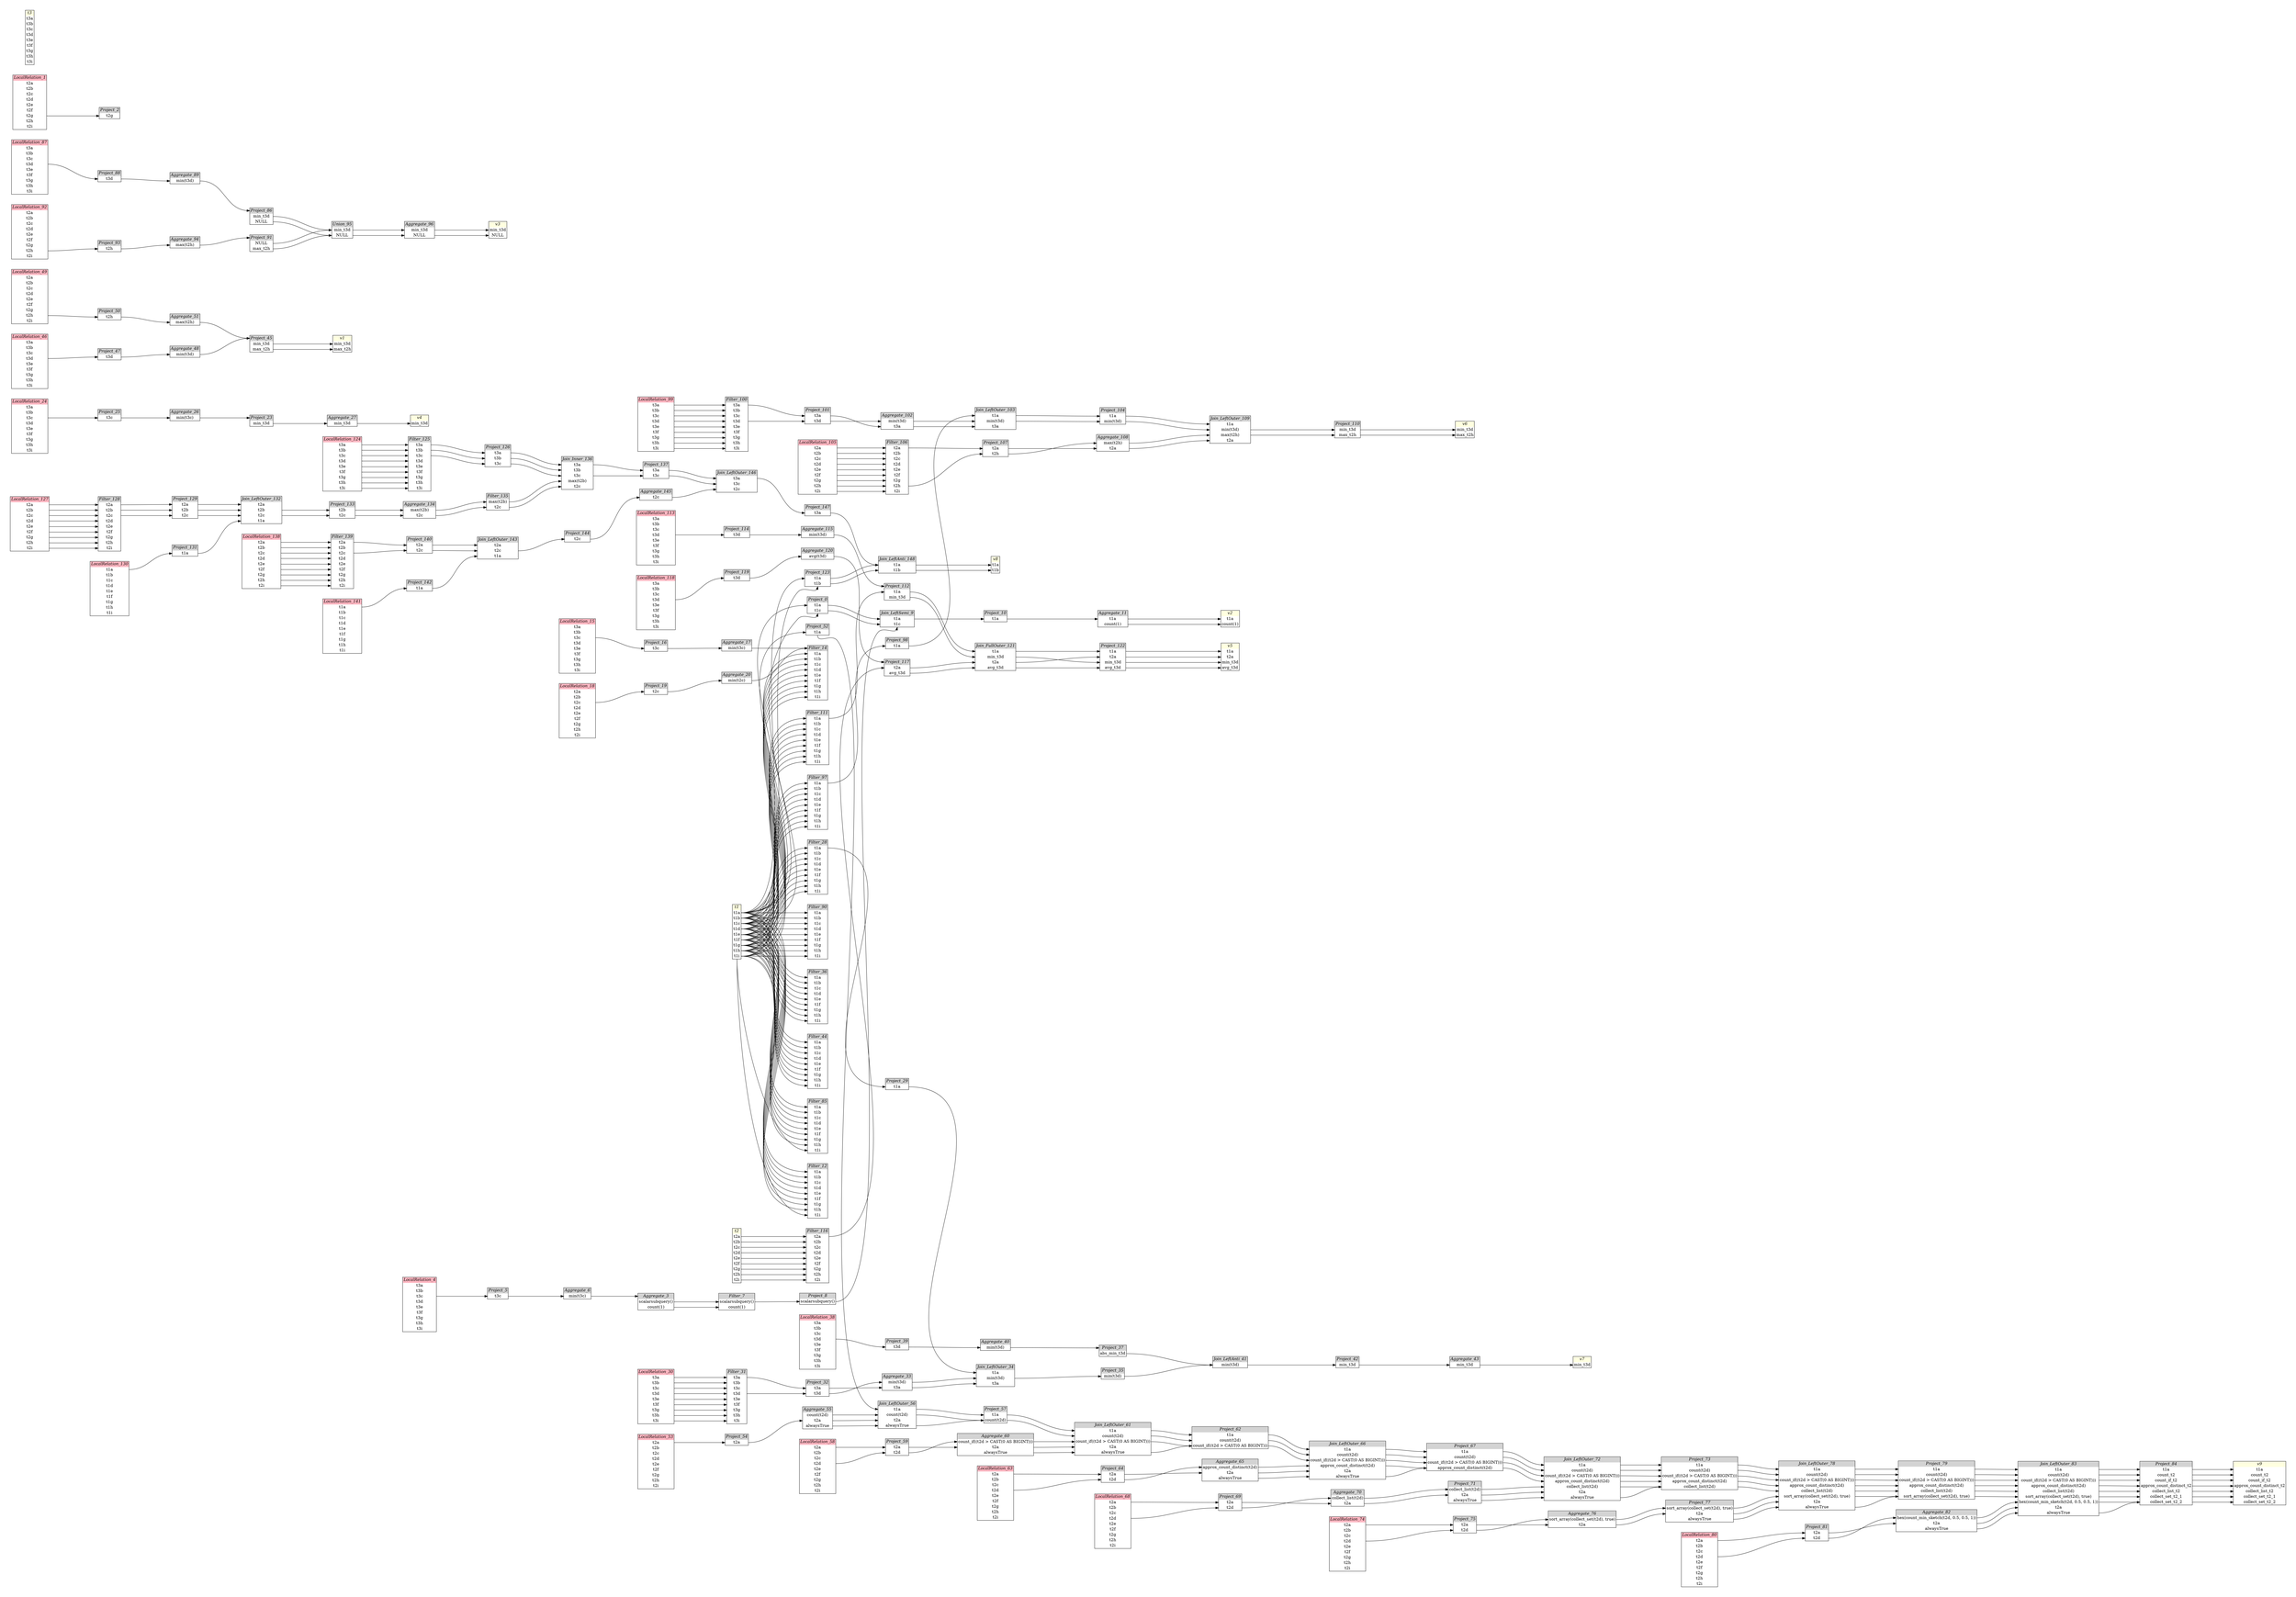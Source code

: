 // Automatically generated by SQLFlowTestSuite


digraph {
  graph [pad="0.5", nodesep="0.5", ranksep="2", fontname="Helvetica"];
  node [shape=plain]
  rankdir=LR;

  
"Aggregate_102" [label=<
<table border="1" cellborder="0" cellspacing="0">
  <tr><td bgcolor="lightgray" port="nodeName"><i>Aggregate_102</i></td></tr>
  <tr><td port="0">min(t3d)</td></tr>
<tr><td port="1">t3a</td></tr>
</table>>];
     

"Aggregate_108" [label=<
<table border="1" cellborder="0" cellspacing="0">
  <tr><td bgcolor="lightgray" port="nodeName"><i>Aggregate_108</i></td></tr>
  <tr><td port="0">max(t2h)</td></tr>
<tr><td port="1">t2a</td></tr>
</table>>];
     

"Aggregate_11" [label=<
<table border="1" cellborder="0" cellspacing="0">
  <tr><td bgcolor="lightgray" port="nodeName"><i>Aggregate_11</i></td></tr>
  <tr><td port="0">t1a</td></tr>
<tr><td port="1">count(1)</td></tr>
</table>>];
     

"Aggregate_115" [label=<
<table border="1" cellborder="0" cellspacing="0">
  <tr><td bgcolor="lightgray" port="nodeName"><i>Aggregate_115</i></td></tr>
  <tr><td port="0">min(t3d)</td></tr>
</table>>];
     

"Aggregate_120" [label=<
<table border="1" cellborder="0" cellspacing="0">
  <tr><td bgcolor="lightgray" port="nodeName"><i>Aggregate_120</i></td></tr>
  <tr><td port="0">avg(t3d)</td></tr>
</table>>];
     

"Aggregate_134" [label=<
<table border="1" cellborder="0" cellspacing="0">
  <tr><td bgcolor="lightgray" port="nodeName"><i>Aggregate_134</i></td></tr>
  <tr><td port="0">max(t2b)</td></tr>
<tr><td port="1">t2c</td></tr>
</table>>];
     

"Aggregate_145" [label=<
<table border="1" cellborder="0" cellspacing="0">
  <tr><td bgcolor="lightgray" port="nodeName"><i>Aggregate_145</i></td></tr>
  <tr><td port="0">t2c</td></tr>
</table>>];
     

"Aggregate_17" [label=<
<table border="1" cellborder="0" cellspacing="0">
  <tr><td bgcolor="lightgray" port="nodeName"><i>Aggregate_17</i></td></tr>
  <tr><td port="0">min(t3c)</td></tr>
</table>>];
     

"Aggregate_20" [label=<
<table border="1" cellborder="0" cellspacing="0">
  <tr><td bgcolor="lightgray" port="nodeName"><i>Aggregate_20</i></td></tr>
  <tr><td port="0">min(t2c)</td></tr>
</table>>];
     

"Aggregate_26" [label=<
<table border="1" cellborder="0" cellspacing="0">
  <tr><td bgcolor="lightgray" port="nodeName"><i>Aggregate_26</i></td></tr>
  <tr><td port="0">min(t3c)</td></tr>
</table>>];
     

"Aggregate_27" [label=<
<table border="1" cellborder="0" cellspacing="0">
  <tr><td bgcolor="lightgray" port="nodeName"><i>Aggregate_27</i></td></tr>
  <tr><td port="0">min_t3d</td></tr>
</table>>];
     

"Aggregate_3" [label=<
<table border="1" cellborder="0" cellspacing="0">
  <tr><td bgcolor="lightgray" port="nodeName"><i>Aggregate_3</i></td></tr>
  <tr><td port="0">scalarsubquery()</td></tr>
<tr><td port="1">count(1)</td></tr>
</table>>];
     

"Aggregate_33" [label=<
<table border="1" cellborder="0" cellspacing="0">
  <tr><td bgcolor="lightgray" port="nodeName"><i>Aggregate_33</i></td></tr>
  <tr><td port="0">min(t3d)</td></tr>
<tr><td port="1">t3a</td></tr>
</table>>];
     

"Aggregate_40" [label=<
<table border="1" cellborder="0" cellspacing="0">
  <tr><td bgcolor="lightgray" port="nodeName"><i>Aggregate_40</i></td></tr>
  <tr><td port="0">min(t3d)</td></tr>
</table>>];
     

"Aggregate_43" [label=<
<table border="1" cellborder="0" cellspacing="0">
  <tr><td bgcolor="lightgray" port="nodeName"><i>Aggregate_43</i></td></tr>
  <tr><td port="0">min_t3d</td></tr>
</table>>];
     

"Aggregate_48" [label=<
<table border="1" cellborder="0" cellspacing="0">
  <tr><td bgcolor="lightgray" port="nodeName"><i>Aggregate_48</i></td></tr>
  <tr><td port="0">min(t3d)</td></tr>
</table>>];
     

"Aggregate_51" [label=<
<table border="1" cellborder="0" cellspacing="0">
  <tr><td bgcolor="lightgray" port="nodeName"><i>Aggregate_51</i></td></tr>
  <tr><td port="0">max(t2h)</td></tr>
</table>>];
     

"Aggregate_55" [label=<
<table border="1" cellborder="0" cellspacing="0">
  <tr><td bgcolor="lightgray" port="nodeName"><i>Aggregate_55</i></td></tr>
  <tr><td port="0">count(t2d)</td></tr>
<tr><td port="1">t2a</td></tr>
<tr><td port="2">alwaysTrue</td></tr>
</table>>];
     

"Aggregate_6" [label=<
<table border="1" cellborder="0" cellspacing="0">
  <tr><td bgcolor="lightgray" port="nodeName"><i>Aggregate_6</i></td></tr>
  <tr><td port="0">min(t3c)</td></tr>
</table>>];
     

"Aggregate_60" [label=<
<table border="1" cellborder="0" cellspacing="0">
  <tr><td bgcolor="lightgray" port="nodeName"><i>Aggregate_60</i></td></tr>
  <tr><td port="0">count_if((t2d &gt; CAST(0 AS BIGINT)))</td></tr>
<tr><td port="1">t2a</td></tr>
<tr><td port="2">alwaysTrue</td></tr>
</table>>];
     

"Aggregate_65" [label=<
<table border="1" cellborder="0" cellspacing="0">
  <tr><td bgcolor="lightgray" port="nodeName"><i>Aggregate_65</i></td></tr>
  <tr><td port="0">approx_count_distinct(t2d)</td></tr>
<tr><td port="1">t2a</td></tr>
<tr><td port="2">alwaysTrue</td></tr>
</table>>];
     

"Aggregate_70" [label=<
<table border="1" cellborder="0" cellspacing="0">
  <tr><td bgcolor="lightgray" port="nodeName"><i>Aggregate_70</i></td></tr>
  <tr><td port="0">collect_list(t2d)</td></tr>
<tr><td port="1">t2a</td></tr>
</table>>];
     

"Aggregate_76" [label=<
<table border="1" cellborder="0" cellspacing="0">
  <tr><td bgcolor="lightgray" port="nodeName"><i>Aggregate_76</i></td></tr>
  <tr><td port="0">sort_array(collect_set(t2d), true)</td></tr>
<tr><td port="1">t2a</td></tr>
</table>>];
     

"Aggregate_82" [label=<
<table border="1" cellborder="0" cellspacing="0">
  <tr><td bgcolor="lightgray" port="nodeName"><i>Aggregate_82</i></td></tr>
  <tr><td port="0">hex(count_min_sketch(t2d, 0.5, 0.5, 1))</td></tr>
<tr><td port="1">t2a</td></tr>
<tr><td port="2">alwaysTrue</td></tr>
</table>>];
     

"Aggregate_89" [label=<
<table border="1" cellborder="0" cellspacing="0">
  <tr><td bgcolor="lightgray" port="nodeName"><i>Aggregate_89</i></td></tr>
  <tr><td port="0">min(t3d)</td></tr>
</table>>];
     

"Aggregate_94" [label=<
<table border="1" cellborder="0" cellspacing="0">
  <tr><td bgcolor="lightgray" port="nodeName"><i>Aggregate_94</i></td></tr>
  <tr><td port="0">max(t2h)</td></tr>
</table>>];
     

"Aggregate_96" [label=<
<table border="1" cellborder="0" cellspacing="0">
  <tr><td bgcolor="lightgray" port="nodeName"><i>Aggregate_96</i></td></tr>
  <tr><td port="0">min_t3d</td></tr>
<tr><td port="1">NULL</td></tr>
</table>>];
     

"Filter_100" [label=<
<table border="1" cellborder="0" cellspacing="0">
  <tr><td bgcolor="lightgray" port="nodeName"><i>Filter_100</i></td></tr>
  <tr><td port="0">t3a</td></tr>
<tr><td port="1">t3b</td></tr>
<tr><td port="2">t3c</td></tr>
<tr><td port="3">t3d</td></tr>
<tr><td port="4">t3e</td></tr>
<tr><td port="5">t3f</td></tr>
<tr><td port="6">t3g</td></tr>
<tr><td port="7">t3h</td></tr>
<tr><td port="8">t3i</td></tr>
</table>>];
     

"Filter_106" [label=<
<table border="1" cellborder="0" cellspacing="0">
  <tr><td bgcolor="lightgray" port="nodeName"><i>Filter_106</i></td></tr>
  <tr><td port="0">t2a</td></tr>
<tr><td port="1">t2b</td></tr>
<tr><td port="2">t2c</td></tr>
<tr><td port="3">t2d</td></tr>
<tr><td port="4">t2e</td></tr>
<tr><td port="5">t2f</td></tr>
<tr><td port="6">t2g</td></tr>
<tr><td port="7">t2h</td></tr>
<tr><td port="8">t2i</td></tr>
</table>>];
     

"Filter_111" [label=<
<table border="1" cellborder="0" cellspacing="0">
  <tr><td bgcolor="lightgray" port="nodeName"><i>Filter_111</i></td></tr>
  <tr><td port="0">t1a</td></tr>
<tr><td port="1">t1b</td></tr>
<tr><td port="2">t1c</td></tr>
<tr><td port="3">t1d</td></tr>
<tr><td port="4">t1e</td></tr>
<tr><td port="5">t1f</td></tr>
<tr><td port="6">t1g</td></tr>
<tr><td port="7">t1h</td></tr>
<tr><td port="8">t1i</td></tr>
</table>>];
     

"Filter_116" [label=<
<table border="1" cellborder="0" cellspacing="0">
  <tr><td bgcolor="lightgray" port="nodeName"><i>Filter_116</i></td></tr>
  <tr><td port="0">t2a</td></tr>
<tr><td port="1">t2b</td></tr>
<tr><td port="2">t2c</td></tr>
<tr><td port="3">t2d</td></tr>
<tr><td port="4">t2e</td></tr>
<tr><td port="5">t2f</td></tr>
<tr><td port="6">t2g</td></tr>
<tr><td port="7">t2h</td></tr>
<tr><td port="8">t2i</td></tr>
</table>>];
     

"Filter_12" [label=<
<table border="1" cellborder="0" cellspacing="0">
  <tr><td bgcolor="lightgray" port="nodeName"><i>Filter_12</i></td></tr>
  <tr><td port="0">t1a</td></tr>
<tr><td port="1">t1b</td></tr>
<tr><td port="2">t1c</td></tr>
<tr><td port="3">t1d</td></tr>
<tr><td port="4">t1e</td></tr>
<tr><td port="5">t1f</td></tr>
<tr><td port="6">t1g</td></tr>
<tr><td port="7">t1h</td></tr>
<tr><td port="8">t1i</td></tr>
</table>>];
     

"Filter_125" [label=<
<table border="1" cellborder="0" cellspacing="0">
  <tr><td bgcolor="lightgray" port="nodeName"><i>Filter_125</i></td></tr>
  <tr><td port="0">t3a</td></tr>
<tr><td port="1">t3b</td></tr>
<tr><td port="2">t3c</td></tr>
<tr><td port="3">t3d</td></tr>
<tr><td port="4">t3e</td></tr>
<tr><td port="5">t3f</td></tr>
<tr><td port="6">t3g</td></tr>
<tr><td port="7">t3h</td></tr>
<tr><td port="8">t3i</td></tr>
</table>>];
     

"Filter_128" [label=<
<table border="1" cellborder="0" cellspacing="0">
  <tr><td bgcolor="lightgray" port="nodeName"><i>Filter_128</i></td></tr>
  <tr><td port="0">t2a</td></tr>
<tr><td port="1">t2b</td></tr>
<tr><td port="2">t2c</td></tr>
<tr><td port="3">t2d</td></tr>
<tr><td port="4">t2e</td></tr>
<tr><td port="5">t2f</td></tr>
<tr><td port="6">t2g</td></tr>
<tr><td port="7">t2h</td></tr>
<tr><td port="8">t2i</td></tr>
</table>>];
     

"Filter_135" [label=<
<table border="1" cellborder="0" cellspacing="0">
  <tr><td bgcolor="lightgray" port="nodeName"><i>Filter_135</i></td></tr>
  <tr><td port="0">max(t2b)</td></tr>
<tr><td port="1">t2c</td></tr>
</table>>];
     

"Filter_139" [label=<
<table border="1" cellborder="0" cellspacing="0">
  <tr><td bgcolor="lightgray" port="nodeName"><i>Filter_139</i></td></tr>
  <tr><td port="0">t2a</td></tr>
<tr><td port="1">t2b</td></tr>
<tr><td port="2">t2c</td></tr>
<tr><td port="3">t2d</td></tr>
<tr><td port="4">t2e</td></tr>
<tr><td port="5">t2f</td></tr>
<tr><td port="6">t2g</td></tr>
<tr><td port="7">t2h</td></tr>
<tr><td port="8">t2i</td></tr>
</table>>];
     

"Filter_14" [label=<
<table border="1" cellborder="0" cellspacing="0">
  <tr><td bgcolor="lightgray" port="nodeName"><i>Filter_14</i></td></tr>
  <tr><td port="0">t1a</td></tr>
<tr><td port="1">t1b</td></tr>
<tr><td port="2">t1c</td></tr>
<tr><td port="3">t1d</td></tr>
<tr><td port="4">t1e</td></tr>
<tr><td port="5">t1f</td></tr>
<tr><td port="6">t1g</td></tr>
<tr><td port="7">t1h</td></tr>
<tr><td port="8">t1i</td></tr>
</table>>];
     

"Filter_28" [label=<
<table border="1" cellborder="0" cellspacing="0">
  <tr><td bgcolor="lightgray" port="nodeName"><i>Filter_28</i></td></tr>
  <tr><td port="0">t1a</td></tr>
<tr><td port="1">t1b</td></tr>
<tr><td port="2">t1c</td></tr>
<tr><td port="3">t1d</td></tr>
<tr><td port="4">t1e</td></tr>
<tr><td port="5">t1f</td></tr>
<tr><td port="6">t1g</td></tr>
<tr><td port="7">t1h</td></tr>
<tr><td port="8">t1i</td></tr>
</table>>];
     

"Filter_31" [label=<
<table border="1" cellborder="0" cellspacing="0">
  <tr><td bgcolor="lightgray" port="nodeName"><i>Filter_31</i></td></tr>
  <tr><td port="0">t3a</td></tr>
<tr><td port="1">t3b</td></tr>
<tr><td port="2">t3c</td></tr>
<tr><td port="3">t3d</td></tr>
<tr><td port="4">t3e</td></tr>
<tr><td port="5">t3f</td></tr>
<tr><td port="6">t3g</td></tr>
<tr><td port="7">t3h</td></tr>
<tr><td port="8">t3i</td></tr>
</table>>];
     

"Filter_36" [label=<
<table border="1" cellborder="0" cellspacing="0">
  <tr><td bgcolor="lightgray" port="nodeName"><i>Filter_36</i></td></tr>
  <tr><td port="0">t1a</td></tr>
<tr><td port="1">t1b</td></tr>
<tr><td port="2">t1c</td></tr>
<tr><td port="3">t1d</td></tr>
<tr><td port="4">t1e</td></tr>
<tr><td port="5">t1f</td></tr>
<tr><td port="6">t1g</td></tr>
<tr><td port="7">t1h</td></tr>
<tr><td port="8">t1i</td></tr>
</table>>];
     

"Filter_44" [label=<
<table border="1" cellborder="0" cellspacing="0">
  <tr><td bgcolor="lightgray" port="nodeName"><i>Filter_44</i></td></tr>
  <tr><td port="0">t1a</td></tr>
<tr><td port="1">t1b</td></tr>
<tr><td port="2">t1c</td></tr>
<tr><td port="3">t1d</td></tr>
<tr><td port="4">t1e</td></tr>
<tr><td port="5">t1f</td></tr>
<tr><td port="6">t1g</td></tr>
<tr><td port="7">t1h</td></tr>
<tr><td port="8">t1i</td></tr>
</table>>];
     

"Filter_7" [label=<
<table border="1" cellborder="0" cellspacing="0">
  <tr><td bgcolor="lightgray" port="nodeName"><i>Filter_7</i></td></tr>
  <tr><td port="0">scalarsubquery()</td></tr>
<tr><td port="1">count(1)</td></tr>
</table>>];
     

"Filter_85" [label=<
<table border="1" cellborder="0" cellspacing="0">
  <tr><td bgcolor="lightgray" port="nodeName"><i>Filter_85</i></td></tr>
  <tr><td port="0">t1a</td></tr>
<tr><td port="1">t1b</td></tr>
<tr><td port="2">t1c</td></tr>
<tr><td port="3">t1d</td></tr>
<tr><td port="4">t1e</td></tr>
<tr><td port="5">t1f</td></tr>
<tr><td port="6">t1g</td></tr>
<tr><td port="7">t1h</td></tr>
<tr><td port="8">t1i</td></tr>
</table>>];
     

"Filter_90" [label=<
<table border="1" cellborder="0" cellspacing="0">
  <tr><td bgcolor="lightgray" port="nodeName"><i>Filter_90</i></td></tr>
  <tr><td port="0">t1a</td></tr>
<tr><td port="1">t1b</td></tr>
<tr><td port="2">t1c</td></tr>
<tr><td port="3">t1d</td></tr>
<tr><td port="4">t1e</td></tr>
<tr><td port="5">t1f</td></tr>
<tr><td port="6">t1g</td></tr>
<tr><td port="7">t1h</td></tr>
<tr><td port="8">t1i</td></tr>
</table>>];
     

"Filter_97" [label=<
<table border="1" cellborder="0" cellspacing="0">
  <tr><td bgcolor="lightgray" port="nodeName"><i>Filter_97</i></td></tr>
  <tr><td port="0">t1a</td></tr>
<tr><td port="1">t1b</td></tr>
<tr><td port="2">t1c</td></tr>
<tr><td port="3">t1d</td></tr>
<tr><td port="4">t1e</td></tr>
<tr><td port="5">t1f</td></tr>
<tr><td port="6">t1g</td></tr>
<tr><td port="7">t1h</td></tr>
<tr><td port="8">t1i</td></tr>
</table>>];
     

"Join_FullOuter_121" [label=<
<table border="1" cellborder="0" cellspacing="0">
  <tr><td bgcolor="lightgray" port="nodeName"><i>Join_FullOuter_121</i></td></tr>
  <tr><td port="0">t1a</td></tr>
<tr><td port="1">min_t3d</td></tr>
<tr><td port="2">t2a</td></tr>
<tr><td port="3">avg_t3d</td></tr>
</table>>];
     

"Join_Inner_136" [label=<
<table border="1" cellborder="0" cellspacing="0">
  <tr><td bgcolor="lightgray" port="nodeName"><i>Join_Inner_136</i></td></tr>
  <tr><td port="0">t3a</td></tr>
<tr><td port="1">t3b</td></tr>
<tr><td port="2">t3c</td></tr>
<tr><td port="3">max(t2b)</td></tr>
<tr><td port="4">t2c</td></tr>
</table>>];
     

"Join_LeftAnti_148" [label=<
<table border="1" cellborder="0" cellspacing="0">
  <tr><td bgcolor="lightgray" port="nodeName"><i>Join_LeftAnti_148</i></td></tr>
  <tr><td port="0">t1a</td></tr>
<tr><td port="1">t1b</td></tr>
</table>>];
     

"Join_LeftAnti_41" [label=<
<table border="1" cellborder="0" cellspacing="0">
  <tr><td bgcolor="lightgray" port="nodeName"><i>Join_LeftAnti_41</i></td></tr>
  <tr><td port="0">min(t3d)</td></tr>
</table>>];
     

"Join_LeftOuter_103" [label=<
<table border="1" cellborder="0" cellspacing="0">
  <tr><td bgcolor="lightgray" port="nodeName"><i>Join_LeftOuter_103</i></td></tr>
  <tr><td port="0">t1a</td></tr>
<tr><td port="1">min(t3d)</td></tr>
<tr><td port="2">t3a</td></tr>
</table>>];
     

"Join_LeftOuter_109" [label=<
<table border="1" cellborder="0" cellspacing="0">
  <tr><td bgcolor="lightgray" port="nodeName"><i>Join_LeftOuter_109</i></td></tr>
  <tr><td port="0">t1a</td></tr>
<tr><td port="1">min(t3d)</td></tr>
<tr><td port="2">max(t2h)</td></tr>
<tr><td port="3">t2a</td></tr>
</table>>];
     

"Join_LeftOuter_132" [label=<
<table border="1" cellborder="0" cellspacing="0">
  <tr><td bgcolor="lightgray" port="nodeName"><i>Join_LeftOuter_132</i></td></tr>
  <tr><td port="0">t2a</td></tr>
<tr><td port="1">t2b</td></tr>
<tr><td port="2">t2c</td></tr>
<tr><td port="3">t1a</td></tr>
</table>>];
     

"Join_LeftOuter_143" [label=<
<table border="1" cellborder="0" cellspacing="0">
  <tr><td bgcolor="lightgray" port="nodeName"><i>Join_LeftOuter_143</i></td></tr>
  <tr><td port="0">t2a</td></tr>
<tr><td port="1">t2c</td></tr>
<tr><td port="2">t1a</td></tr>
</table>>];
     

"Join_LeftOuter_146" [label=<
<table border="1" cellborder="0" cellspacing="0">
  <tr><td bgcolor="lightgray" port="nodeName"><i>Join_LeftOuter_146</i></td></tr>
  <tr><td port="0">t3a</td></tr>
<tr><td port="1">t3c</td></tr>
<tr><td port="2">t2c</td></tr>
</table>>];
     

"Join_LeftOuter_34" [label=<
<table border="1" cellborder="0" cellspacing="0">
  <tr><td bgcolor="lightgray" port="nodeName"><i>Join_LeftOuter_34</i></td></tr>
  <tr><td port="0">t1a</td></tr>
<tr><td port="1">min(t3d)</td></tr>
<tr><td port="2">t3a</td></tr>
</table>>];
     

"Join_LeftOuter_56" [label=<
<table border="1" cellborder="0" cellspacing="0">
  <tr><td bgcolor="lightgray" port="nodeName"><i>Join_LeftOuter_56</i></td></tr>
  <tr><td port="0">t1a</td></tr>
<tr><td port="1">count(t2d)</td></tr>
<tr><td port="2">t2a</td></tr>
<tr><td port="3">alwaysTrue</td></tr>
</table>>];
     

"Join_LeftOuter_61" [label=<
<table border="1" cellborder="0" cellspacing="0">
  <tr><td bgcolor="lightgray" port="nodeName"><i>Join_LeftOuter_61</i></td></tr>
  <tr><td port="0">t1a</td></tr>
<tr><td port="1">count(t2d)</td></tr>
<tr><td port="2">count_if((t2d &gt; CAST(0 AS BIGINT)))</td></tr>
<tr><td port="3">t2a</td></tr>
<tr><td port="4">alwaysTrue</td></tr>
</table>>];
     

"Join_LeftOuter_66" [label=<
<table border="1" cellborder="0" cellspacing="0">
  <tr><td bgcolor="lightgray" port="nodeName"><i>Join_LeftOuter_66</i></td></tr>
  <tr><td port="0">t1a</td></tr>
<tr><td port="1">count(t2d)</td></tr>
<tr><td port="2">count_if((t2d &gt; CAST(0 AS BIGINT)))</td></tr>
<tr><td port="3">approx_count_distinct(t2d)</td></tr>
<tr><td port="4">t2a</td></tr>
<tr><td port="5">alwaysTrue</td></tr>
</table>>];
     

"Join_LeftOuter_72" [label=<
<table border="1" cellborder="0" cellspacing="0">
  <tr><td bgcolor="lightgray" port="nodeName"><i>Join_LeftOuter_72</i></td></tr>
  <tr><td port="0">t1a</td></tr>
<tr><td port="1">count(t2d)</td></tr>
<tr><td port="2">count_if((t2d &gt; CAST(0 AS BIGINT)))</td></tr>
<tr><td port="3">approx_count_distinct(t2d)</td></tr>
<tr><td port="4">collect_list(t2d)</td></tr>
<tr><td port="5">t2a</td></tr>
<tr><td port="6">alwaysTrue</td></tr>
</table>>];
     

"Join_LeftOuter_78" [label=<
<table border="1" cellborder="0" cellspacing="0">
  <tr><td bgcolor="lightgray" port="nodeName"><i>Join_LeftOuter_78</i></td></tr>
  <tr><td port="0">t1a</td></tr>
<tr><td port="1">count(t2d)</td></tr>
<tr><td port="2">count_if((t2d &gt; CAST(0 AS BIGINT)))</td></tr>
<tr><td port="3">approx_count_distinct(t2d)</td></tr>
<tr><td port="4">collect_list(t2d)</td></tr>
<tr><td port="5">sort_array(collect_set(t2d), true)</td></tr>
<tr><td port="6">t2a</td></tr>
<tr><td port="7">alwaysTrue</td></tr>
</table>>];
     

"Join_LeftOuter_83" [label=<
<table border="1" cellborder="0" cellspacing="0">
  <tr><td bgcolor="lightgray" port="nodeName"><i>Join_LeftOuter_83</i></td></tr>
  <tr><td port="0">t1a</td></tr>
<tr><td port="1">count(t2d)</td></tr>
<tr><td port="2">count_if((t2d &gt; CAST(0 AS BIGINT)))</td></tr>
<tr><td port="3">approx_count_distinct(t2d)</td></tr>
<tr><td port="4">collect_list(t2d)</td></tr>
<tr><td port="5">sort_array(collect_set(t2d), true)</td></tr>
<tr><td port="6">hex(count_min_sketch(t2d, 0.5, 0.5, 1))</td></tr>
<tr><td port="7">t2a</td></tr>
<tr><td port="8">alwaysTrue</td></tr>
</table>>];
     

"Join_LeftSemi_9" [label=<
<table border="1" cellborder="0" cellspacing="0">
  <tr><td bgcolor="lightgray" port="nodeName"><i>Join_LeftSemi_9</i></td></tr>
  <tr><td port="0">t1a</td></tr>
<tr><td port="1">t1c</td></tr>
</table>>];
     

"LocalRelation_1" [label=<
<table border="1" cellborder="0" cellspacing="0">
  <tr><td bgcolor="lightpink" port="nodeName"><i>LocalRelation_1</i></td></tr>
  <tr><td port="0">t2a</td></tr>
<tr><td port="1">t2b</td></tr>
<tr><td port="2">t2c</td></tr>
<tr><td port="3">t2d</td></tr>
<tr><td port="4">t2e</td></tr>
<tr><td port="5">t2f</td></tr>
<tr><td port="6">t2g</td></tr>
<tr><td port="7">t2h</td></tr>
<tr><td port="8">t2i</td></tr>
</table>>];
     

"LocalRelation_105" [label=<
<table border="1" cellborder="0" cellspacing="0">
  <tr><td bgcolor="lightpink" port="nodeName"><i>LocalRelation_105</i></td></tr>
  <tr><td port="0">t2a</td></tr>
<tr><td port="1">t2b</td></tr>
<tr><td port="2">t2c</td></tr>
<tr><td port="3">t2d</td></tr>
<tr><td port="4">t2e</td></tr>
<tr><td port="5">t2f</td></tr>
<tr><td port="6">t2g</td></tr>
<tr><td port="7">t2h</td></tr>
<tr><td port="8">t2i</td></tr>
</table>>];
     

"LocalRelation_113" [label=<
<table border="1" cellborder="0" cellspacing="0">
  <tr><td bgcolor="lightpink" port="nodeName"><i>LocalRelation_113</i></td></tr>
  <tr><td port="0">t3a</td></tr>
<tr><td port="1">t3b</td></tr>
<tr><td port="2">t3c</td></tr>
<tr><td port="3">t3d</td></tr>
<tr><td port="4">t3e</td></tr>
<tr><td port="5">t3f</td></tr>
<tr><td port="6">t3g</td></tr>
<tr><td port="7">t3h</td></tr>
<tr><td port="8">t3i</td></tr>
</table>>];
     

"LocalRelation_118" [label=<
<table border="1" cellborder="0" cellspacing="0">
  <tr><td bgcolor="lightpink" port="nodeName"><i>LocalRelation_118</i></td></tr>
  <tr><td port="0">t3a</td></tr>
<tr><td port="1">t3b</td></tr>
<tr><td port="2">t3c</td></tr>
<tr><td port="3">t3d</td></tr>
<tr><td port="4">t3e</td></tr>
<tr><td port="5">t3f</td></tr>
<tr><td port="6">t3g</td></tr>
<tr><td port="7">t3h</td></tr>
<tr><td port="8">t3i</td></tr>
</table>>];
     

"LocalRelation_124" [label=<
<table border="1" cellborder="0" cellspacing="0">
  <tr><td bgcolor="lightpink" port="nodeName"><i>LocalRelation_124</i></td></tr>
  <tr><td port="0">t3a</td></tr>
<tr><td port="1">t3b</td></tr>
<tr><td port="2">t3c</td></tr>
<tr><td port="3">t3d</td></tr>
<tr><td port="4">t3e</td></tr>
<tr><td port="5">t3f</td></tr>
<tr><td port="6">t3g</td></tr>
<tr><td port="7">t3h</td></tr>
<tr><td port="8">t3i</td></tr>
</table>>];
     

"LocalRelation_127" [label=<
<table border="1" cellborder="0" cellspacing="0">
  <tr><td bgcolor="lightpink" port="nodeName"><i>LocalRelation_127</i></td></tr>
  <tr><td port="0">t2a</td></tr>
<tr><td port="1">t2b</td></tr>
<tr><td port="2">t2c</td></tr>
<tr><td port="3">t2d</td></tr>
<tr><td port="4">t2e</td></tr>
<tr><td port="5">t2f</td></tr>
<tr><td port="6">t2g</td></tr>
<tr><td port="7">t2h</td></tr>
<tr><td port="8">t2i</td></tr>
</table>>];
     

"LocalRelation_130" [label=<
<table border="1" cellborder="0" cellspacing="0">
  <tr><td bgcolor="lightpink" port="nodeName"><i>LocalRelation_130</i></td></tr>
  <tr><td port="0">t1a</td></tr>
<tr><td port="1">t1b</td></tr>
<tr><td port="2">t1c</td></tr>
<tr><td port="3">t1d</td></tr>
<tr><td port="4">t1e</td></tr>
<tr><td port="5">t1f</td></tr>
<tr><td port="6">t1g</td></tr>
<tr><td port="7">t1h</td></tr>
<tr><td port="8">t1i</td></tr>
</table>>];
     

"LocalRelation_138" [label=<
<table border="1" cellborder="0" cellspacing="0">
  <tr><td bgcolor="lightpink" port="nodeName"><i>LocalRelation_138</i></td></tr>
  <tr><td port="0">t2a</td></tr>
<tr><td port="1">t2b</td></tr>
<tr><td port="2">t2c</td></tr>
<tr><td port="3">t2d</td></tr>
<tr><td port="4">t2e</td></tr>
<tr><td port="5">t2f</td></tr>
<tr><td port="6">t2g</td></tr>
<tr><td port="7">t2h</td></tr>
<tr><td port="8">t2i</td></tr>
</table>>];
     

"LocalRelation_141" [label=<
<table border="1" cellborder="0" cellspacing="0">
  <tr><td bgcolor="lightpink" port="nodeName"><i>LocalRelation_141</i></td></tr>
  <tr><td port="0">t1a</td></tr>
<tr><td port="1">t1b</td></tr>
<tr><td port="2">t1c</td></tr>
<tr><td port="3">t1d</td></tr>
<tr><td port="4">t1e</td></tr>
<tr><td port="5">t1f</td></tr>
<tr><td port="6">t1g</td></tr>
<tr><td port="7">t1h</td></tr>
<tr><td port="8">t1i</td></tr>
</table>>];
     

"LocalRelation_15" [label=<
<table border="1" cellborder="0" cellspacing="0">
  <tr><td bgcolor="lightpink" port="nodeName"><i>LocalRelation_15</i></td></tr>
  <tr><td port="0">t3a</td></tr>
<tr><td port="1">t3b</td></tr>
<tr><td port="2">t3c</td></tr>
<tr><td port="3">t3d</td></tr>
<tr><td port="4">t3e</td></tr>
<tr><td port="5">t3f</td></tr>
<tr><td port="6">t3g</td></tr>
<tr><td port="7">t3h</td></tr>
<tr><td port="8">t3i</td></tr>
</table>>];
     

"LocalRelation_18" [label=<
<table border="1" cellborder="0" cellspacing="0">
  <tr><td bgcolor="lightpink" port="nodeName"><i>LocalRelation_18</i></td></tr>
  <tr><td port="0">t2a</td></tr>
<tr><td port="1">t2b</td></tr>
<tr><td port="2">t2c</td></tr>
<tr><td port="3">t2d</td></tr>
<tr><td port="4">t2e</td></tr>
<tr><td port="5">t2f</td></tr>
<tr><td port="6">t2g</td></tr>
<tr><td port="7">t2h</td></tr>
<tr><td port="8">t2i</td></tr>
</table>>];
     

"LocalRelation_24" [label=<
<table border="1" cellborder="0" cellspacing="0">
  <tr><td bgcolor="lightpink" port="nodeName"><i>LocalRelation_24</i></td></tr>
  <tr><td port="0">t3a</td></tr>
<tr><td port="1">t3b</td></tr>
<tr><td port="2">t3c</td></tr>
<tr><td port="3">t3d</td></tr>
<tr><td port="4">t3e</td></tr>
<tr><td port="5">t3f</td></tr>
<tr><td port="6">t3g</td></tr>
<tr><td port="7">t3h</td></tr>
<tr><td port="8">t3i</td></tr>
</table>>];
     

"LocalRelation_30" [label=<
<table border="1" cellborder="0" cellspacing="0">
  <tr><td bgcolor="lightpink" port="nodeName"><i>LocalRelation_30</i></td></tr>
  <tr><td port="0">t3a</td></tr>
<tr><td port="1">t3b</td></tr>
<tr><td port="2">t3c</td></tr>
<tr><td port="3">t3d</td></tr>
<tr><td port="4">t3e</td></tr>
<tr><td port="5">t3f</td></tr>
<tr><td port="6">t3g</td></tr>
<tr><td port="7">t3h</td></tr>
<tr><td port="8">t3i</td></tr>
</table>>];
     

"LocalRelation_38" [label=<
<table border="1" cellborder="0" cellspacing="0">
  <tr><td bgcolor="lightpink" port="nodeName"><i>LocalRelation_38</i></td></tr>
  <tr><td port="0">t3a</td></tr>
<tr><td port="1">t3b</td></tr>
<tr><td port="2">t3c</td></tr>
<tr><td port="3">t3d</td></tr>
<tr><td port="4">t3e</td></tr>
<tr><td port="5">t3f</td></tr>
<tr><td port="6">t3g</td></tr>
<tr><td port="7">t3h</td></tr>
<tr><td port="8">t3i</td></tr>
</table>>];
     

"LocalRelation_4" [label=<
<table border="1" cellborder="0" cellspacing="0">
  <tr><td bgcolor="lightpink" port="nodeName"><i>LocalRelation_4</i></td></tr>
  <tr><td port="0">t3a</td></tr>
<tr><td port="1">t3b</td></tr>
<tr><td port="2">t3c</td></tr>
<tr><td port="3">t3d</td></tr>
<tr><td port="4">t3e</td></tr>
<tr><td port="5">t3f</td></tr>
<tr><td port="6">t3g</td></tr>
<tr><td port="7">t3h</td></tr>
<tr><td port="8">t3i</td></tr>
</table>>];
     

"LocalRelation_46" [label=<
<table border="1" cellborder="0" cellspacing="0">
  <tr><td bgcolor="lightpink" port="nodeName"><i>LocalRelation_46</i></td></tr>
  <tr><td port="0">t3a</td></tr>
<tr><td port="1">t3b</td></tr>
<tr><td port="2">t3c</td></tr>
<tr><td port="3">t3d</td></tr>
<tr><td port="4">t3e</td></tr>
<tr><td port="5">t3f</td></tr>
<tr><td port="6">t3g</td></tr>
<tr><td port="7">t3h</td></tr>
<tr><td port="8">t3i</td></tr>
</table>>];
     

"LocalRelation_49" [label=<
<table border="1" cellborder="0" cellspacing="0">
  <tr><td bgcolor="lightpink" port="nodeName"><i>LocalRelation_49</i></td></tr>
  <tr><td port="0">t2a</td></tr>
<tr><td port="1">t2b</td></tr>
<tr><td port="2">t2c</td></tr>
<tr><td port="3">t2d</td></tr>
<tr><td port="4">t2e</td></tr>
<tr><td port="5">t2f</td></tr>
<tr><td port="6">t2g</td></tr>
<tr><td port="7">t2h</td></tr>
<tr><td port="8">t2i</td></tr>
</table>>];
     

"LocalRelation_53" [label=<
<table border="1" cellborder="0" cellspacing="0">
  <tr><td bgcolor="lightpink" port="nodeName"><i>LocalRelation_53</i></td></tr>
  <tr><td port="0">t2a</td></tr>
<tr><td port="1">t2b</td></tr>
<tr><td port="2">t2c</td></tr>
<tr><td port="3">t2d</td></tr>
<tr><td port="4">t2e</td></tr>
<tr><td port="5">t2f</td></tr>
<tr><td port="6">t2g</td></tr>
<tr><td port="7">t2h</td></tr>
<tr><td port="8">t2i</td></tr>
</table>>];
     

"LocalRelation_58" [label=<
<table border="1" cellborder="0" cellspacing="0">
  <tr><td bgcolor="lightpink" port="nodeName"><i>LocalRelation_58</i></td></tr>
  <tr><td port="0">t2a</td></tr>
<tr><td port="1">t2b</td></tr>
<tr><td port="2">t2c</td></tr>
<tr><td port="3">t2d</td></tr>
<tr><td port="4">t2e</td></tr>
<tr><td port="5">t2f</td></tr>
<tr><td port="6">t2g</td></tr>
<tr><td port="7">t2h</td></tr>
<tr><td port="8">t2i</td></tr>
</table>>];
     

"LocalRelation_63" [label=<
<table border="1" cellborder="0" cellspacing="0">
  <tr><td bgcolor="lightpink" port="nodeName"><i>LocalRelation_63</i></td></tr>
  <tr><td port="0">t2a</td></tr>
<tr><td port="1">t2b</td></tr>
<tr><td port="2">t2c</td></tr>
<tr><td port="3">t2d</td></tr>
<tr><td port="4">t2e</td></tr>
<tr><td port="5">t2f</td></tr>
<tr><td port="6">t2g</td></tr>
<tr><td port="7">t2h</td></tr>
<tr><td port="8">t2i</td></tr>
</table>>];
     

"LocalRelation_68" [label=<
<table border="1" cellborder="0" cellspacing="0">
  <tr><td bgcolor="lightpink" port="nodeName"><i>LocalRelation_68</i></td></tr>
  <tr><td port="0">t2a</td></tr>
<tr><td port="1">t2b</td></tr>
<tr><td port="2">t2c</td></tr>
<tr><td port="3">t2d</td></tr>
<tr><td port="4">t2e</td></tr>
<tr><td port="5">t2f</td></tr>
<tr><td port="6">t2g</td></tr>
<tr><td port="7">t2h</td></tr>
<tr><td port="8">t2i</td></tr>
</table>>];
     

"LocalRelation_74" [label=<
<table border="1" cellborder="0" cellspacing="0">
  <tr><td bgcolor="lightpink" port="nodeName"><i>LocalRelation_74</i></td></tr>
  <tr><td port="0">t2a</td></tr>
<tr><td port="1">t2b</td></tr>
<tr><td port="2">t2c</td></tr>
<tr><td port="3">t2d</td></tr>
<tr><td port="4">t2e</td></tr>
<tr><td port="5">t2f</td></tr>
<tr><td port="6">t2g</td></tr>
<tr><td port="7">t2h</td></tr>
<tr><td port="8">t2i</td></tr>
</table>>];
     

"LocalRelation_80" [label=<
<table border="1" cellborder="0" cellspacing="0">
  <tr><td bgcolor="lightpink" port="nodeName"><i>LocalRelation_80</i></td></tr>
  <tr><td port="0">t2a</td></tr>
<tr><td port="1">t2b</td></tr>
<tr><td port="2">t2c</td></tr>
<tr><td port="3">t2d</td></tr>
<tr><td port="4">t2e</td></tr>
<tr><td port="5">t2f</td></tr>
<tr><td port="6">t2g</td></tr>
<tr><td port="7">t2h</td></tr>
<tr><td port="8">t2i</td></tr>
</table>>];
     

"LocalRelation_87" [label=<
<table border="1" cellborder="0" cellspacing="0">
  <tr><td bgcolor="lightpink" port="nodeName"><i>LocalRelation_87</i></td></tr>
  <tr><td port="0">t3a</td></tr>
<tr><td port="1">t3b</td></tr>
<tr><td port="2">t3c</td></tr>
<tr><td port="3">t3d</td></tr>
<tr><td port="4">t3e</td></tr>
<tr><td port="5">t3f</td></tr>
<tr><td port="6">t3g</td></tr>
<tr><td port="7">t3h</td></tr>
<tr><td port="8">t3i</td></tr>
</table>>];
     

"LocalRelation_92" [label=<
<table border="1" cellborder="0" cellspacing="0">
  <tr><td bgcolor="lightpink" port="nodeName"><i>LocalRelation_92</i></td></tr>
  <tr><td port="0">t2a</td></tr>
<tr><td port="1">t2b</td></tr>
<tr><td port="2">t2c</td></tr>
<tr><td port="3">t2d</td></tr>
<tr><td port="4">t2e</td></tr>
<tr><td port="5">t2f</td></tr>
<tr><td port="6">t2g</td></tr>
<tr><td port="7">t2h</td></tr>
<tr><td port="8">t2i</td></tr>
</table>>];
     

"LocalRelation_99" [label=<
<table border="1" cellborder="0" cellspacing="0">
  <tr><td bgcolor="lightpink" port="nodeName"><i>LocalRelation_99</i></td></tr>
  <tr><td port="0">t3a</td></tr>
<tr><td port="1">t3b</td></tr>
<tr><td port="2">t3c</td></tr>
<tr><td port="3">t3d</td></tr>
<tr><td port="4">t3e</td></tr>
<tr><td port="5">t3f</td></tr>
<tr><td port="6">t3g</td></tr>
<tr><td port="7">t3h</td></tr>
<tr><td port="8">t3i</td></tr>
</table>>];
     

"Project_0" [label=<
<table border="1" cellborder="0" cellspacing="0">
  <tr><td bgcolor="lightgray" port="nodeName"><i>Project_0</i></td></tr>
  <tr><td port="0">t1a</td></tr>
<tr><td port="1">t1c</td></tr>
</table>>];
     

"Project_10" [label=<
<table border="1" cellborder="0" cellspacing="0">
  <tr><td bgcolor="lightgray" port="nodeName"><i>Project_10</i></td></tr>
  <tr><td port="0">t1a</td></tr>
</table>>];
     

"Project_101" [label=<
<table border="1" cellborder="0" cellspacing="0">
  <tr><td bgcolor="lightgray" port="nodeName"><i>Project_101</i></td></tr>
  <tr><td port="0">t3a</td></tr>
<tr><td port="1">t3d</td></tr>
</table>>];
     

"Project_104" [label=<
<table border="1" cellborder="0" cellspacing="0">
  <tr><td bgcolor="lightgray" port="nodeName"><i>Project_104</i></td></tr>
  <tr><td port="0">t1a</td></tr>
<tr><td port="1">min(t3d)</td></tr>
</table>>];
     

"Project_107" [label=<
<table border="1" cellborder="0" cellspacing="0">
  <tr><td bgcolor="lightgray" port="nodeName"><i>Project_107</i></td></tr>
  <tr><td port="0">t2a</td></tr>
<tr><td port="1">t2h</td></tr>
</table>>];
     

"Project_110" [label=<
<table border="1" cellborder="0" cellspacing="0">
  <tr><td bgcolor="lightgray" port="nodeName"><i>Project_110</i></td></tr>
  <tr><td port="0">min_t3d</td></tr>
<tr><td port="1">max_t2h</td></tr>
</table>>];
     

"Project_112" [label=<
<table border="1" cellborder="0" cellspacing="0">
  <tr><td bgcolor="lightgray" port="nodeName"><i>Project_112</i></td></tr>
  <tr><td port="0">t1a</td></tr>
<tr><td port="1">min_t3d</td></tr>
</table>>];
     

"Project_114" [label=<
<table border="1" cellborder="0" cellspacing="0">
  <tr><td bgcolor="lightgray" port="nodeName"><i>Project_114</i></td></tr>
  <tr><td port="0">t3d</td></tr>
</table>>];
     

"Project_117" [label=<
<table border="1" cellborder="0" cellspacing="0">
  <tr><td bgcolor="lightgray" port="nodeName"><i>Project_117</i></td></tr>
  <tr><td port="0">t2a</td></tr>
<tr><td port="1">avg_t3d</td></tr>
</table>>];
     

"Project_119" [label=<
<table border="1" cellborder="0" cellspacing="0">
  <tr><td bgcolor="lightgray" port="nodeName"><i>Project_119</i></td></tr>
  <tr><td port="0">t3d</td></tr>
</table>>];
     

"Project_122" [label=<
<table border="1" cellborder="0" cellspacing="0">
  <tr><td bgcolor="lightgray" port="nodeName"><i>Project_122</i></td></tr>
  <tr><td port="0">t1a</td></tr>
<tr><td port="1">t2a</td></tr>
<tr><td port="2">min_t3d</td></tr>
<tr><td port="3">avg_t3d</td></tr>
</table>>];
     

"Project_123" [label=<
<table border="1" cellborder="0" cellspacing="0">
  <tr><td bgcolor="lightgray" port="nodeName"><i>Project_123</i></td></tr>
  <tr><td port="0">t1a</td></tr>
<tr><td port="1">t1b</td></tr>
</table>>];
     

"Project_126" [label=<
<table border="1" cellborder="0" cellspacing="0">
  <tr><td bgcolor="lightgray" port="nodeName"><i>Project_126</i></td></tr>
  <tr><td port="0">t3a</td></tr>
<tr><td port="1">t3b</td></tr>
<tr><td port="2">t3c</td></tr>
</table>>];
     

"Project_129" [label=<
<table border="1" cellborder="0" cellspacing="0">
  <tr><td bgcolor="lightgray" port="nodeName"><i>Project_129</i></td></tr>
  <tr><td port="0">t2a</td></tr>
<tr><td port="1">t2b</td></tr>
<tr><td port="2">t2c</td></tr>
</table>>];
     

"Project_131" [label=<
<table border="1" cellborder="0" cellspacing="0">
  <tr><td bgcolor="lightgray" port="nodeName"><i>Project_131</i></td></tr>
  <tr><td port="0">t1a</td></tr>
</table>>];
     

"Project_133" [label=<
<table border="1" cellborder="0" cellspacing="0">
  <tr><td bgcolor="lightgray" port="nodeName"><i>Project_133</i></td></tr>
  <tr><td port="0">t2b</td></tr>
<tr><td port="1">t2c</td></tr>
</table>>];
     

"Project_137" [label=<
<table border="1" cellborder="0" cellspacing="0">
  <tr><td bgcolor="lightgray" port="nodeName"><i>Project_137</i></td></tr>
  <tr><td port="0">t3a</td></tr>
<tr><td port="1">t3c</td></tr>
</table>>];
     

"Project_140" [label=<
<table border="1" cellborder="0" cellspacing="0">
  <tr><td bgcolor="lightgray" port="nodeName"><i>Project_140</i></td></tr>
  <tr><td port="0">t2a</td></tr>
<tr><td port="1">t2c</td></tr>
</table>>];
     

"Project_142" [label=<
<table border="1" cellborder="0" cellspacing="0">
  <tr><td bgcolor="lightgray" port="nodeName"><i>Project_142</i></td></tr>
  <tr><td port="0">t1a</td></tr>
</table>>];
     

"Project_144" [label=<
<table border="1" cellborder="0" cellspacing="0">
  <tr><td bgcolor="lightgray" port="nodeName"><i>Project_144</i></td></tr>
  <tr><td port="0">t2c</td></tr>
</table>>];
     

"Project_147" [label=<
<table border="1" cellborder="0" cellspacing="0">
  <tr><td bgcolor="lightgray" port="nodeName"><i>Project_147</i></td></tr>
  <tr><td port="0">t3a</td></tr>
</table>>];
     

"Project_16" [label=<
<table border="1" cellborder="0" cellspacing="0">
  <tr><td bgcolor="lightgray" port="nodeName"><i>Project_16</i></td></tr>
  <tr><td port="0">t3c</td></tr>
</table>>];
     

"Project_19" [label=<
<table border="1" cellborder="0" cellspacing="0">
  <tr><td bgcolor="lightgray" port="nodeName"><i>Project_19</i></td></tr>
  <tr><td port="0">t2c</td></tr>
</table>>];
     

"Project_2" [label=<
<table border="1" cellborder="0" cellspacing="0">
  <tr><td bgcolor="lightgray" port="nodeName"><i>Project_2</i></td></tr>
  <tr><td port="0">t2g</td></tr>
</table>>];
     

"Project_23" [label=<
<table border="1" cellborder="0" cellspacing="0">
  <tr><td bgcolor="lightgray" port="nodeName"><i>Project_23</i></td></tr>
  <tr><td port="0">min_t3d</td></tr>
</table>>];
     

"Project_25" [label=<
<table border="1" cellborder="0" cellspacing="0">
  <tr><td bgcolor="lightgray" port="nodeName"><i>Project_25</i></td></tr>
  <tr><td port="0">t3c</td></tr>
</table>>];
     

"Project_29" [label=<
<table border="1" cellborder="0" cellspacing="0">
  <tr><td bgcolor="lightgray" port="nodeName"><i>Project_29</i></td></tr>
  <tr><td port="0">t1a</td></tr>
</table>>];
     

"Project_32" [label=<
<table border="1" cellborder="0" cellspacing="0">
  <tr><td bgcolor="lightgray" port="nodeName"><i>Project_32</i></td></tr>
  <tr><td port="0">t3a</td></tr>
<tr><td port="1">t3d</td></tr>
</table>>];
     

"Project_35" [label=<
<table border="1" cellborder="0" cellspacing="0">
  <tr><td bgcolor="lightgray" port="nodeName"><i>Project_35</i></td></tr>
  <tr><td port="0">min(t3d)</td></tr>
</table>>];
     

"Project_37" [label=<
<table border="1" cellborder="0" cellspacing="0">
  <tr><td bgcolor="lightgray" port="nodeName"><i>Project_37</i></td></tr>
  <tr><td port="0">abs_min_t3d</td></tr>
</table>>];
     

"Project_39" [label=<
<table border="1" cellborder="0" cellspacing="0">
  <tr><td bgcolor="lightgray" port="nodeName"><i>Project_39</i></td></tr>
  <tr><td port="0">t3d</td></tr>
</table>>];
     

"Project_42" [label=<
<table border="1" cellborder="0" cellspacing="0">
  <tr><td bgcolor="lightgray" port="nodeName"><i>Project_42</i></td></tr>
  <tr><td port="0">min_t3d</td></tr>
</table>>];
     

"Project_45" [label=<
<table border="1" cellborder="0" cellspacing="0">
  <tr><td bgcolor="lightgray" port="nodeName"><i>Project_45</i></td></tr>
  <tr><td port="0">min_t3d</td></tr>
<tr><td port="1">max_t2h</td></tr>
</table>>];
     

"Project_47" [label=<
<table border="1" cellborder="0" cellspacing="0">
  <tr><td bgcolor="lightgray" port="nodeName"><i>Project_47</i></td></tr>
  <tr><td port="0">t3d</td></tr>
</table>>];
     

"Project_5" [label=<
<table border="1" cellborder="0" cellspacing="0">
  <tr><td bgcolor="lightgray" port="nodeName"><i>Project_5</i></td></tr>
  <tr><td port="0">t3c</td></tr>
</table>>];
     

"Project_50" [label=<
<table border="1" cellborder="0" cellspacing="0">
  <tr><td bgcolor="lightgray" port="nodeName"><i>Project_50</i></td></tr>
  <tr><td port="0">t2h</td></tr>
</table>>];
     

"Project_52" [label=<
<table border="1" cellborder="0" cellspacing="0">
  <tr><td bgcolor="lightgray" port="nodeName"><i>Project_52</i></td></tr>
  <tr><td port="0">t1a</td></tr>
</table>>];
     

"Project_54" [label=<
<table border="1" cellborder="0" cellspacing="0">
  <tr><td bgcolor="lightgray" port="nodeName"><i>Project_54</i></td></tr>
  <tr><td port="0">t2a</td></tr>
</table>>];
     

"Project_57" [label=<
<table border="1" cellborder="0" cellspacing="0">
  <tr><td bgcolor="lightgray" port="nodeName"><i>Project_57</i></td></tr>
  <tr><td port="0">t1a</td></tr>
<tr><td port="1">count(t2d)</td></tr>
</table>>];
     

"Project_59" [label=<
<table border="1" cellborder="0" cellspacing="0">
  <tr><td bgcolor="lightgray" port="nodeName"><i>Project_59</i></td></tr>
  <tr><td port="0">t2a</td></tr>
<tr><td port="1">t2d</td></tr>
</table>>];
     

"Project_62" [label=<
<table border="1" cellborder="0" cellspacing="0">
  <tr><td bgcolor="lightgray" port="nodeName"><i>Project_62</i></td></tr>
  <tr><td port="0">t1a</td></tr>
<tr><td port="1">count(t2d)</td></tr>
<tr><td port="2">count_if((t2d &gt; CAST(0 AS BIGINT)))</td></tr>
</table>>];
     

"Project_64" [label=<
<table border="1" cellborder="0" cellspacing="0">
  <tr><td bgcolor="lightgray" port="nodeName"><i>Project_64</i></td></tr>
  <tr><td port="0">t2a</td></tr>
<tr><td port="1">t2d</td></tr>
</table>>];
     

"Project_67" [label=<
<table border="1" cellborder="0" cellspacing="0">
  <tr><td bgcolor="lightgray" port="nodeName"><i>Project_67</i></td></tr>
  <tr><td port="0">t1a</td></tr>
<tr><td port="1">count(t2d)</td></tr>
<tr><td port="2">count_if((t2d &gt; CAST(0 AS BIGINT)))</td></tr>
<tr><td port="3">approx_count_distinct(t2d)</td></tr>
</table>>];
     

"Project_69" [label=<
<table border="1" cellborder="0" cellspacing="0">
  <tr><td bgcolor="lightgray" port="nodeName"><i>Project_69</i></td></tr>
  <tr><td port="0">t2a</td></tr>
<tr><td port="1">t2d</td></tr>
</table>>];
     

"Project_71" [label=<
<table border="1" cellborder="0" cellspacing="0">
  <tr><td bgcolor="lightgray" port="nodeName"><i>Project_71</i></td></tr>
  <tr><td port="0">collect_list(t2d)</td></tr>
<tr><td port="1">t2a</td></tr>
<tr><td port="2">alwaysTrue</td></tr>
</table>>];
     

"Project_73" [label=<
<table border="1" cellborder="0" cellspacing="0">
  <tr><td bgcolor="lightgray" port="nodeName"><i>Project_73</i></td></tr>
  <tr><td port="0">t1a</td></tr>
<tr><td port="1">count(t2d)</td></tr>
<tr><td port="2">count_if((t2d &gt; CAST(0 AS BIGINT)))</td></tr>
<tr><td port="3">approx_count_distinct(t2d)</td></tr>
<tr><td port="4">collect_list(t2d)</td></tr>
</table>>];
     

"Project_75" [label=<
<table border="1" cellborder="0" cellspacing="0">
  <tr><td bgcolor="lightgray" port="nodeName"><i>Project_75</i></td></tr>
  <tr><td port="0">t2a</td></tr>
<tr><td port="1">t2d</td></tr>
</table>>];
     

"Project_77" [label=<
<table border="1" cellborder="0" cellspacing="0">
  <tr><td bgcolor="lightgray" port="nodeName"><i>Project_77</i></td></tr>
  <tr><td port="0">sort_array(collect_set(t2d), true)</td></tr>
<tr><td port="1">t2a</td></tr>
<tr><td port="2">alwaysTrue</td></tr>
</table>>];
     

"Project_79" [label=<
<table border="1" cellborder="0" cellspacing="0">
  <tr><td bgcolor="lightgray" port="nodeName"><i>Project_79</i></td></tr>
  <tr><td port="0">t1a</td></tr>
<tr><td port="1">count(t2d)</td></tr>
<tr><td port="2">count_if((t2d &gt; CAST(0 AS BIGINT)))</td></tr>
<tr><td port="3">approx_count_distinct(t2d)</td></tr>
<tr><td port="4">collect_list(t2d)</td></tr>
<tr><td port="5">sort_array(collect_set(t2d), true)</td></tr>
</table>>];
     

"Project_8" [label=<
<table border="1" cellborder="0" cellspacing="0">
  <tr><td bgcolor="lightgray" port="nodeName"><i>Project_8</i></td></tr>
  <tr><td port="0">scalarsubquery()</td></tr>
</table>>];
     

"Project_81" [label=<
<table border="1" cellborder="0" cellspacing="0">
  <tr><td bgcolor="lightgray" port="nodeName"><i>Project_81</i></td></tr>
  <tr><td port="0">t2a</td></tr>
<tr><td port="1">t2d</td></tr>
</table>>];
     

"Project_84" [label=<
<table border="1" cellborder="0" cellspacing="0">
  <tr><td bgcolor="lightgray" port="nodeName"><i>Project_84</i></td></tr>
  <tr><td port="0">t1a</td></tr>
<tr><td port="1">count_t2</td></tr>
<tr><td port="2">count_if_t2</td></tr>
<tr><td port="3">approx_count_distinct_t2</td></tr>
<tr><td port="4">collect_list_t2</td></tr>
<tr><td port="5">collect_set_t2_1</td></tr>
<tr><td port="6">collect_set_t2_2</td></tr>
</table>>];
     

"Project_86" [label=<
<table border="1" cellborder="0" cellspacing="0">
  <tr><td bgcolor="lightgray" port="nodeName"><i>Project_86</i></td></tr>
  <tr><td port="0">min_t3d</td></tr>
<tr><td port="1">NULL</td></tr>
</table>>];
     

"Project_88" [label=<
<table border="1" cellborder="0" cellspacing="0">
  <tr><td bgcolor="lightgray" port="nodeName"><i>Project_88</i></td></tr>
  <tr><td port="0">t3d</td></tr>
</table>>];
     

"Project_91" [label=<
<table border="1" cellborder="0" cellspacing="0">
  <tr><td bgcolor="lightgray" port="nodeName"><i>Project_91</i></td></tr>
  <tr><td port="0">NULL</td></tr>
<tr><td port="1">max_t2h</td></tr>
</table>>];
     

"Project_93" [label=<
<table border="1" cellborder="0" cellspacing="0">
  <tr><td bgcolor="lightgray" port="nodeName"><i>Project_93</i></td></tr>
  <tr><td port="0">t2h</td></tr>
</table>>];
     

"Project_98" [label=<
<table border="1" cellborder="0" cellspacing="0">
  <tr><td bgcolor="lightgray" port="nodeName"><i>Project_98</i></td></tr>
  <tr><td port="0">t1a</td></tr>
</table>>];
     

"Union_95" [label=<
<table border="1" cellborder="0" cellspacing="0">
  <tr><td bgcolor="lightgray" port="nodeName"><i>Union_95</i></td></tr>
  <tr><td port="0">min_t3d</td></tr>
<tr><td port="1">NULL</td></tr>
</table>>];
     

"t1" [label=<
<table border="1" cellborder="0" cellspacing="0">
  <tr><td bgcolor="lightyellow" port="nodeName"><i>t1</i></td></tr>
  <tr><td port="0">t1a</td></tr>
<tr><td port="1">t1b</td></tr>
<tr><td port="2">t1c</td></tr>
<tr><td port="3">t1d</td></tr>
<tr><td port="4">t1e</td></tr>
<tr><td port="5">t1f</td></tr>
<tr><td port="6">t1g</td></tr>
<tr><td port="7">t1h</td></tr>
<tr><td port="8">t1i</td></tr>
</table>>];
     

"t2" [label=<
<table border="1" cellborder="0" cellspacing="0">
  <tr><td bgcolor="lightyellow" port="nodeName"><i>t2</i></td></tr>
  <tr><td port="0">t2a</td></tr>
<tr><td port="1">t2b</td></tr>
<tr><td port="2">t2c</td></tr>
<tr><td port="3">t2d</td></tr>
<tr><td port="4">t2e</td></tr>
<tr><td port="5">t2f</td></tr>
<tr><td port="6">t2g</td></tr>
<tr><td port="7">t2h</td></tr>
<tr><td port="8">t2i</td></tr>
</table>>];
     

"t3" [label=<
<table border="1" cellborder="0" cellspacing="0">
  <tr><td bgcolor="lightyellow" port="nodeName"><i>t3</i></td></tr>
  <tr><td port="0">t3a</td></tr>
<tr><td port="1">t3b</td></tr>
<tr><td port="2">t3c</td></tr>
<tr><td port="3">t3d</td></tr>
<tr><td port="4">t3e</td></tr>
<tr><td port="5">t3f</td></tr>
<tr><td port="6">t3g</td></tr>
<tr><td port="7">t3h</td></tr>
<tr><td port="8">t3i</td></tr>
</table>>];
     

"v1" [label=<
<table border="1" cellborder="0" cellspacing="0">
  <tr><td bgcolor="lightyellow" port="nodeName"><i>v1</i></td></tr>
  <tr><td port="0">min_t3d</td></tr>
<tr><td port="1">max_t2h</td></tr>
</table>>];
     

"v2" [label=<
<table border="1" cellborder="0" cellspacing="0">
  <tr><td bgcolor="lightyellow" port="nodeName"><i>v2</i></td></tr>
  <tr><td port="0">t1a</td></tr>
<tr><td port="1">count(1)</td></tr>
</table>>];
     

"v3" [label=<
<table border="1" cellborder="0" cellspacing="0">
  <tr><td bgcolor="lightyellow" port="nodeName"><i>v3</i></td></tr>
  <tr><td port="0">min_t3d</td></tr>
<tr><td port="1">NULL</td></tr>
</table>>];
     

"v4" [label=<
<table border="1" cellborder="0" cellspacing="0">
  <tr><td bgcolor="lightyellow" port="nodeName"><i>v4</i></td></tr>
  <tr><td port="0">min_t3d</td></tr>
</table>>];
     

"v5" [label=<
<table border="1" cellborder="0" cellspacing="0">
  <tr><td bgcolor="lightyellow" port="nodeName"><i>v5</i></td></tr>
  <tr><td port="0">t1a</td></tr>
<tr><td port="1">t2a</td></tr>
<tr><td port="2">min_t3d</td></tr>
<tr><td port="3">avg_t3d</td></tr>
</table>>];
     

"v6" [label=<
<table border="1" cellborder="0" cellspacing="0">
  <tr><td bgcolor="lightyellow" port="nodeName"><i>v6</i></td></tr>
  <tr><td port="0">min_t3d</td></tr>
<tr><td port="1">max_t2h</td></tr>
</table>>];
     

"v7" [label=<
<table border="1" cellborder="0" cellspacing="0">
  <tr><td bgcolor="lightyellow" port="nodeName"><i>v7</i></td></tr>
  <tr><td port="0">min_t3d</td></tr>
</table>>];
     

"v8" [label=<
<table border="1" cellborder="0" cellspacing="0">
  <tr><td bgcolor="lightyellow" port="nodeName"><i>v8</i></td></tr>
  <tr><td port="0">t1a</td></tr>
<tr><td port="1">t1b</td></tr>
</table>>];
     

"v9" [label=<
<table border="1" cellborder="0" cellspacing="0">
  <tr><td bgcolor="lightyellow" port="nodeName"><i>v9</i></td></tr>
  <tr><td port="0">t1a</td></tr>
<tr><td port="1">count_t2</td></tr>
<tr><td port="2">count_if_t2</td></tr>
<tr><td port="3">approx_count_distinct_t2</td></tr>
<tr><td port="4">collect_list_t2</td></tr>
<tr><td port="5">collect_set_t2_1</td></tr>
<tr><td port="6">collect_set_t2_2</td></tr>
</table>>];
     
  "Aggregate_102":0 -> "Join_LeftOuter_103":1;
"Aggregate_102":1 -> "Join_LeftOuter_103":2;
"Aggregate_108":0 -> "Join_LeftOuter_109":2;
"Aggregate_108":1 -> "Join_LeftOuter_109":3;
"Aggregate_11":0 -> "v2":0;
"Aggregate_11":1 -> "v2":1;
"Aggregate_115":0 -> "Project_112":nodeName
"Aggregate_120":0 -> "Project_117":nodeName
"Aggregate_134":0 -> "Filter_135":0;
"Aggregate_134":1 -> "Filter_135":1;
"Aggregate_145":0 -> "Join_LeftOuter_146":2;
"Aggregate_17":0 -> "Filter_14":nodeName
"Aggregate_20":0 -> "Filter_14":nodeName
"Aggregate_26":0 -> "Project_23":nodeName
"Aggregate_27":0 -> "v4":0;
"Aggregate_3":0 -> "Filter_7":0;
"Aggregate_3":1 -> "Filter_7":1;
"Aggregate_33":0 -> "Join_LeftOuter_34":1;
"Aggregate_33":1 -> "Join_LeftOuter_34":2;
"Aggregate_40":0 -> "Project_37":nodeName
"Aggregate_43":0 -> "v7":0;
"Aggregate_48":0 -> "Project_45":nodeName
"Aggregate_51":0 -> "Project_45":nodeName
"Aggregate_55":0 -> "Join_LeftOuter_56":1;
"Aggregate_55":1 -> "Join_LeftOuter_56":2;
"Aggregate_55":2 -> "Join_LeftOuter_56":3;
"Aggregate_6":0 -> "Aggregate_3":nodeName
"Aggregate_60":0 -> "Join_LeftOuter_61":2;
"Aggregate_60":1 -> "Join_LeftOuter_61":3;
"Aggregate_60":2 -> "Join_LeftOuter_61":4;
"Aggregate_65":0 -> "Join_LeftOuter_66":3;
"Aggregate_65":1 -> "Join_LeftOuter_66":4;
"Aggregate_65":2 -> "Join_LeftOuter_66":5;
"Aggregate_70":0 -> "Project_71":0;
"Aggregate_70":1 -> "Project_71":1;
"Aggregate_76":0 -> "Project_77":0;
"Aggregate_76":1 -> "Project_77":1;
"Aggregate_82":0 -> "Join_LeftOuter_83":6;
"Aggregate_82":1 -> "Join_LeftOuter_83":7;
"Aggregate_82":2 -> "Join_LeftOuter_83":8;
"Aggregate_89":0 -> "Project_86":nodeName
"Aggregate_94":0 -> "Project_91":nodeName
"Aggregate_96":0 -> "v3":0;
"Aggregate_96":1 -> "v3":1;
"Filter_100":0 -> "Project_101":0;
"Filter_100":3 -> "Project_101":1;
"Filter_106":0 -> "Project_107":0;
"Filter_106":7 -> "Project_107":1;
"Filter_111":0 -> "Project_112":0;
"Filter_116":0 -> "Project_117":0;
"Filter_125":0 -> "Project_126":0;
"Filter_125":1 -> "Project_126":1;
"Filter_125":2 -> "Project_126":2;
"Filter_128":0 -> "Project_129":0;
"Filter_128":1 -> "Project_129":1;
"Filter_128":2 -> "Project_129":2;
"Filter_135":0 -> "Join_Inner_136":3;
"Filter_135":1 -> "Join_Inner_136":4;
"Filter_139":0 -> "Project_140":0;
"Filter_139":2 -> "Project_140":1;
"Filter_28":0 -> "Project_29":0;
"Filter_31":0 -> "Project_32":0;
"Filter_31":3 -> "Project_32":1;
"Filter_7":0 -> "Project_8":0;
"Filter_97":0 -> "Project_98":0;
"Join_FullOuter_121":0 -> "Project_122":0;
"Join_FullOuter_121":1 -> "Project_122":2;
"Join_FullOuter_121":2 -> "Project_122":1;
"Join_FullOuter_121":3 -> "Project_122":3;
"Join_Inner_136":0 -> "Project_137":0;
"Join_Inner_136":2 -> "Project_137":1;
"Join_LeftAnti_148":0 -> "v8":0;
"Join_LeftAnti_148":1 -> "v8":1;
"Join_LeftAnti_41":0 -> "Project_42":0;
"Join_LeftOuter_103":0 -> "Project_104":0;
"Join_LeftOuter_103":1 -> "Project_104":1;
"Join_LeftOuter_109":1 -> "Project_110":0;
"Join_LeftOuter_109":2 -> "Project_110":1;
"Join_LeftOuter_132":1 -> "Project_133":0;
"Join_LeftOuter_132":2 -> "Project_133":1;
"Join_LeftOuter_143":1 -> "Project_144":0;
"Join_LeftOuter_146":0 -> "Project_147":0;
"Join_LeftOuter_34":1 -> "Project_35":0;
"Join_LeftOuter_56":0 -> "Project_57":0;
"Join_LeftOuter_56":1 -> "Project_57":1;
"Join_LeftOuter_56":3 -> "Project_57":1;
"Join_LeftOuter_61":0 -> "Project_62":0;
"Join_LeftOuter_61":1 -> "Project_62":1;
"Join_LeftOuter_61":2 -> "Project_62":2;
"Join_LeftOuter_61":4 -> "Project_62":2;
"Join_LeftOuter_66":0 -> "Project_67":0;
"Join_LeftOuter_66":1 -> "Project_67":1;
"Join_LeftOuter_66":2 -> "Project_67":2;
"Join_LeftOuter_66":3 -> "Project_67":3;
"Join_LeftOuter_66":5 -> "Project_67":3;
"Join_LeftOuter_72":0 -> "Project_73":0;
"Join_LeftOuter_72":1 -> "Project_73":1;
"Join_LeftOuter_72":2 -> "Project_73":2;
"Join_LeftOuter_72":3 -> "Project_73":3;
"Join_LeftOuter_72":4 -> "Project_73":4;
"Join_LeftOuter_72":6 -> "Project_73":4;
"Join_LeftOuter_78":0 -> "Project_79":0;
"Join_LeftOuter_78":1 -> "Project_79":1;
"Join_LeftOuter_78":2 -> "Project_79":2;
"Join_LeftOuter_78":3 -> "Project_79":3;
"Join_LeftOuter_78":4 -> "Project_79":4;
"Join_LeftOuter_78":5 -> "Project_79":5;
"Join_LeftOuter_78":7 -> "Project_79":5;
"Join_LeftOuter_83":0 -> "Project_84":0;
"Join_LeftOuter_83":1 -> "Project_84":1;
"Join_LeftOuter_83":2 -> "Project_84":2;
"Join_LeftOuter_83":3 -> "Project_84":3;
"Join_LeftOuter_83":4 -> "Project_84":4;
"Join_LeftOuter_83":5 -> "Project_84":5;
"Join_LeftOuter_83":6 -> "Project_84":6;
"Join_LeftOuter_83":8 -> "Project_84":6;
"Join_LeftSemi_9":0 -> "Project_10":0;
"LocalRelation_1":6 -> "Project_2":0;
"LocalRelation_105":0 -> "Filter_106":0;
"LocalRelation_105":1 -> "Filter_106":1;
"LocalRelation_105":2 -> "Filter_106":2;
"LocalRelation_105":3 -> "Filter_106":3;
"LocalRelation_105":4 -> "Filter_106":4;
"LocalRelation_105":5 -> "Filter_106":5;
"LocalRelation_105":6 -> "Filter_106":6;
"LocalRelation_105":7 -> "Filter_106":7;
"LocalRelation_105":8 -> "Filter_106":8;
"LocalRelation_113":3 -> "Project_114":0;
"LocalRelation_118":3 -> "Project_119":0;
"LocalRelation_124":0 -> "Filter_125":0;
"LocalRelation_124":1 -> "Filter_125":1;
"LocalRelation_124":2 -> "Filter_125":2;
"LocalRelation_124":3 -> "Filter_125":3;
"LocalRelation_124":4 -> "Filter_125":4;
"LocalRelation_124":5 -> "Filter_125":5;
"LocalRelation_124":6 -> "Filter_125":6;
"LocalRelation_124":7 -> "Filter_125":7;
"LocalRelation_124":8 -> "Filter_125":8;
"LocalRelation_127":0 -> "Filter_128":0;
"LocalRelation_127":1 -> "Filter_128":1;
"LocalRelation_127":2 -> "Filter_128":2;
"LocalRelation_127":3 -> "Filter_128":3;
"LocalRelation_127":4 -> "Filter_128":4;
"LocalRelation_127":5 -> "Filter_128":5;
"LocalRelation_127":6 -> "Filter_128":6;
"LocalRelation_127":7 -> "Filter_128":7;
"LocalRelation_127":8 -> "Filter_128":8;
"LocalRelation_130":0 -> "Project_131":0;
"LocalRelation_138":0 -> "Filter_139":0;
"LocalRelation_138":1 -> "Filter_139":1;
"LocalRelation_138":2 -> "Filter_139":2;
"LocalRelation_138":3 -> "Filter_139":3;
"LocalRelation_138":4 -> "Filter_139":4;
"LocalRelation_138":5 -> "Filter_139":5;
"LocalRelation_138":6 -> "Filter_139":6;
"LocalRelation_138":7 -> "Filter_139":7;
"LocalRelation_138":8 -> "Filter_139":8;
"LocalRelation_141":0 -> "Project_142":0;
"LocalRelation_15":2 -> "Project_16":0;
"LocalRelation_18":2 -> "Project_19":0;
"LocalRelation_24":2 -> "Project_25":0;
"LocalRelation_30":0 -> "Filter_31":0;
"LocalRelation_30":1 -> "Filter_31":1;
"LocalRelation_30":2 -> "Filter_31":2;
"LocalRelation_30":3 -> "Filter_31":3;
"LocalRelation_30":4 -> "Filter_31":4;
"LocalRelation_30":5 -> "Filter_31":5;
"LocalRelation_30":6 -> "Filter_31":6;
"LocalRelation_30":7 -> "Filter_31":7;
"LocalRelation_30":8 -> "Filter_31":8;
"LocalRelation_38":3 -> "Project_39":0;
"LocalRelation_4":2 -> "Project_5":0;
"LocalRelation_46":3 -> "Project_47":0;
"LocalRelation_49":7 -> "Project_50":0;
"LocalRelation_53":0 -> "Project_54":0;
"LocalRelation_58":0 -> "Project_59":0;
"LocalRelation_58":3 -> "Project_59":1;
"LocalRelation_63":0 -> "Project_64":0;
"LocalRelation_63":3 -> "Project_64":1;
"LocalRelation_68":0 -> "Project_69":0;
"LocalRelation_68":3 -> "Project_69":1;
"LocalRelation_74":0 -> "Project_75":0;
"LocalRelation_74":3 -> "Project_75":1;
"LocalRelation_80":0 -> "Project_81":0;
"LocalRelation_80":3 -> "Project_81":1;
"LocalRelation_87":3 -> "Project_88":0;
"LocalRelation_92":7 -> "Project_93":0;
"LocalRelation_99":0 -> "Filter_100":0;
"LocalRelation_99":1 -> "Filter_100":1;
"LocalRelation_99":2 -> "Filter_100":2;
"LocalRelation_99":3 -> "Filter_100":3;
"LocalRelation_99":4 -> "Filter_100":4;
"LocalRelation_99":5 -> "Filter_100":5;
"LocalRelation_99":6 -> "Filter_100":6;
"LocalRelation_99":7 -> "Filter_100":7;
"LocalRelation_99":8 -> "Filter_100":8;
"Project_0":0 -> "Join_LeftSemi_9":0;
"Project_0":1 -> "Join_LeftSemi_9":1;
"Project_10":0 -> "Aggregate_11":0;
"Project_101":0 -> "Aggregate_102":1;
"Project_101":1 -> "Aggregate_102":0;
"Project_104":0 -> "Join_LeftOuter_109":0;
"Project_104":1 -> "Join_LeftOuter_109":1;
"Project_107":0 -> "Aggregate_108":1;
"Project_107":1 -> "Aggregate_108":0;
"Project_110":0 -> "v6":0;
"Project_110":1 -> "v6":1;
"Project_112":0 -> "Join_FullOuter_121":0;
"Project_112":1 -> "Join_FullOuter_121":1;
"Project_114":0 -> "Aggregate_115":0;
"Project_117":0 -> "Join_FullOuter_121":2;
"Project_117":1 -> "Join_FullOuter_121":3;
"Project_119":0 -> "Aggregate_120":0;
"Project_122":0 -> "v5":0;
"Project_122":1 -> "v5":1;
"Project_122":2 -> "v5":2;
"Project_122":3 -> "v5":3;
"Project_123":0 -> "Join_LeftAnti_148":0;
"Project_123":1 -> "Join_LeftAnti_148":1;
"Project_126":0 -> "Join_Inner_136":0;
"Project_126":1 -> "Join_Inner_136":1;
"Project_126":2 -> "Join_Inner_136":2;
"Project_129":0 -> "Join_LeftOuter_132":0;
"Project_129":1 -> "Join_LeftOuter_132":1;
"Project_129":2 -> "Join_LeftOuter_132":2;
"Project_131":0 -> "Join_LeftOuter_132":3;
"Project_133":0 -> "Aggregate_134":0;
"Project_133":1 -> "Aggregate_134":1;
"Project_137":0 -> "Join_LeftOuter_146":0;
"Project_137":1 -> "Join_LeftOuter_146":1;
"Project_140":0 -> "Join_LeftOuter_143":0;
"Project_140":1 -> "Join_LeftOuter_143":1;
"Project_142":0 -> "Join_LeftOuter_143":2;
"Project_144":0 -> "Aggregate_145":0;
"Project_147":0 -> "Join_LeftAnti_148":0;
"Project_16":0 -> "Aggregate_17":0;
"Project_19":0 -> "Aggregate_20":0;
"Project_23":0 -> "Aggregate_27":0;
"Project_25":0 -> "Aggregate_26":0;
"Project_29":0 -> "Join_LeftOuter_34":0;
"Project_32":0 -> "Aggregate_33":1;
"Project_32":1 -> "Aggregate_33":0;
"Project_35":0 -> "Join_LeftAnti_41":0;
"Project_37":0 -> "Join_LeftAnti_41":0;
"Project_39":0 -> "Aggregate_40":0;
"Project_42":0 -> "Aggregate_43":0;
"Project_45":0 -> "v1":0;
"Project_45":1 -> "v1":1;
"Project_47":0 -> "Aggregate_48":0;
"Project_5":0 -> "Aggregate_6":0;
"Project_50":0 -> "Aggregate_51":0;
"Project_52":0 -> "Join_LeftOuter_56":0;
"Project_54":0 -> "Aggregate_55":1;
"Project_57":0 -> "Join_LeftOuter_61":0;
"Project_57":1 -> "Join_LeftOuter_61":1;
"Project_59":0 -> "Aggregate_60":1;
"Project_59":1 -> "Aggregate_60":0;
"Project_62":0 -> "Join_LeftOuter_66":0;
"Project_62":1 -> "Join_LeftOuter_66":1;
"Project_62":2 -> "Join_LeftOuter_66":2;
"Project_64":0 -> "Aggregate_65":1;
"Project_64":1 -> "Aggregate_65":0;
"Project_67":0 -> "Join_LeftOuter_72":0;
"Project_67":1 -> "Join_LeftOuter_72":1;
"Project_67":2 -> "Join_LeftOuter_72":2;
"Project_67":3 -> "Join_LeftOuter_72":3;
"Project_69":0 -> "Aggregate_70":1;
"Project_69":1 -> "Aggregate_70":0;
"Project_71":0 -> "Join_LeftOuter_72":4;
"Project_71":1 -> "Join_LeftOuter_72":5;
"Project_71":2 -> "Join_LeftOuter_72":6;
"Project_73":0 -> "Join_LeftOuter_78":0;
"Project_73":1 -> "Join_LeftOuter_78":1;
"Project_73":2 -> "Join_LeftOuter_78":2;
"Project_73":3 -> "Join_LeftOuter_78":3;
"Project_73":4 -> "Join_LeftOuter_78":4;
"Project_75":0 -> "Aggregate_76":1;
"Project_75":1 -> "Aggregate_76":0;
"Project_77":0 -> "Join_LeftOuter_78":5;
"Project_77":1 -> "Join_LeftOuter_78":6;
"Project_77":2 -> "Join_LeftOuter_78":7;
"Project_79":0 -> "Join_LeftOuter_83":0;
"Project_79":1 -> "Join_LeftOuter_83":1;
"Project_79":2 -> "Join_LeftOuter_83":2;
"Project_79":3 -> "Join_LeftOuter_83":3;
"Project_79":4 -> "Join_LeftOuter_83":4;
"Project_79":5 -> "Join_LeftOuter_83":5;
"Project_8":0 -> "Join_LeftSemi_9":1;
"Project_81":0 -> "Aggregate_82":1;
"Project_81":1 -> "Aggregate_82":0;
"Project_84":0 -> "v9":0;
"Project_84":1 -> "v9":1;
"Project_84":2 -> "v9":2;
"Project_84":3 -> "v9":3;
"Project_84":4 -> "v9":4;
"Project_84":5 -> "v9":5;
"Project_84":6 -> "v9":6;
"Project_86":0 -> "Union_95":0
"Project_86":1 -> "Union_95":1
"Project_88":0 -> "Aggregate_89":0;
"Project_91":0 -> "Union_95":0
"Project_91":1 -> "Union_95":1
"Project_93":0 -> "Aggregate_94":0;
"Project_98":0 -> "Join_LeftOuter_103":0;
"Union_95":0 -> "Aggregate_96":0;
"Union_95":1 -> "Aggregate_96":1;
"t1":0 -> "Filter_111":0;
"t1":0 -> "Filter_12":0;
"t1":0 -> "Filter_14":0;
"t1":0 -> "Filter_28":0;
"t1":0 -> "Filter_36":0;
"t1":0 -> "Filter_44":0;
"t1":0 -> "Filter_85":0;
"t1":0 -> "Filter_90":0;
"t1":0 -> "Filter_97":0;
"t1":0 -> "Project_0":0;
"t1":0 -> "Project_123":0;
"t1":0 -> "Project_52":0;
"t1":1 -> "Filter_111":1;
"t1":1 -> "Filter_12":1;
"t1":1 -> "Filter_14":1;
"t1":1 -> "Filter_28":1;
"t1":1 -> "Filter_36":1;
"t1":1 -> "Filter_44":1;
"t1":1 -> "Filter_85":1;
"t1":1 -> "Filter_90":1;
"t1":1 -> "Filter_97":1;
"t1":1 -> "Project_123":1;
"t1":2 -> "Filter_111":2;
"t1":2 -> "Filter_12":2;
"t1":2 -> "Filter_14":2;
"t1":2 -> "Filter_28":2;
"t1":2 -> "Filter_36":2;
"t1":2 -> "Filter_44":2;
"t1":2 -> "Filter_85":2;
"t1":2 -> "Filter_90":2;
"t1":2 -> "Filter_97":2;
"t1":2 -> "Project_0":1;
"t1":3 -> "Filter_111":3;
"t1":3 -> "Filter_12":3;
"t1":3 -> "Filter_14":3;
"t1":3 -> "Filter_28":3;
"t1":3 -> "Filter_36":3;
"t1":3 -> "Filter_44":3;
"t1":3 -> "Filter_85":3;
"t1":3 -> "Filter_90":3;
"t1":3 -> "Filter_97":3;
"t1":4 -> "Filter_111":4;
"t1":4 -> "Filter_12":4;
"t1":4 -> "Filter_14":4;
"t1":4 -> "Filter_28":4;
"t1":4 -> "Filter_36":4;
"t1":4 -> "Filter_44":4;
"t1":4 -> "Filter_85":4;
"t1":4 -> "Filter_90":4;
"t1":4 -> "Filter_97":4;
"t1":5 -> "Filter_111":5;
"t1":5 -> "Filter_12":5;
"t1":5 -> "Filter_14":5;
"t1":5 -> "Filter_28":5;
"t1":5 -> "Filter_36":5;
"t1":5 -> "Filter_44":5;
"t1":5 -> "Filter_85":5;
"t1":5 -> "Filter_90":5;
"t1":5 -> "Filter_97":5;
"t1":6 -> "Filter_111":6;
"t1":6 -> "Filter_12":6;
"t1":6 -> "Filter_14":6;
"t1":6 -> "Filter_28":6;
"t1":6 -> "Filter_36":6;
"t1":6 -> "Filter_44":6;
"t1":6 -> "Filter_85":6;
"t1":6 -> "Filter_90":6;
"t1":6 -> "Filter_97":6;
"t1":7 -> "Filter_111":7;
"t1":7 -> "Filter_12":7;
"t1":7 -> "Filter_14":7;
"t1":7 -> "Filter_28":7;
"t1":7 -> "Filter_36":7;
"t1":7 -> "Filter_44":7;
"t1":7 -> "Filter_85":7;
"t1":7 -> "Filter_90":7;
"t1":7 -> "Filter_97":7;
"t1":8 -> "Filter_111":8;
"t1":8 -> "Filter_12":8;
"t1":8 -> "Filter_14":8;
"t1":8 -> "Filter_28":8;
"t1":8 -> "Filter_36":8;
"t1":8 -> "Filter_44":8;
"t1":8 -> "Filter_85":8;
"t1":8 -> "Filter_90":8;
"t1":8 -> "Filter_97":8;
"t2":0 -> "Filter_116":0;
"t2":1 -> "Filter_116":1;
"t2":2 -> "Filter_116":2;
"t2":3 -> "Filter_116":3;
"t2":4 -> "Filter_116":4;
"t2":5 -> "Filter_116":5;
"t2":6 -> "Filter_116":6;
"t2":7 -> "Filter_116":7;
"t2":8 -> "Filter_116":8;
}
       